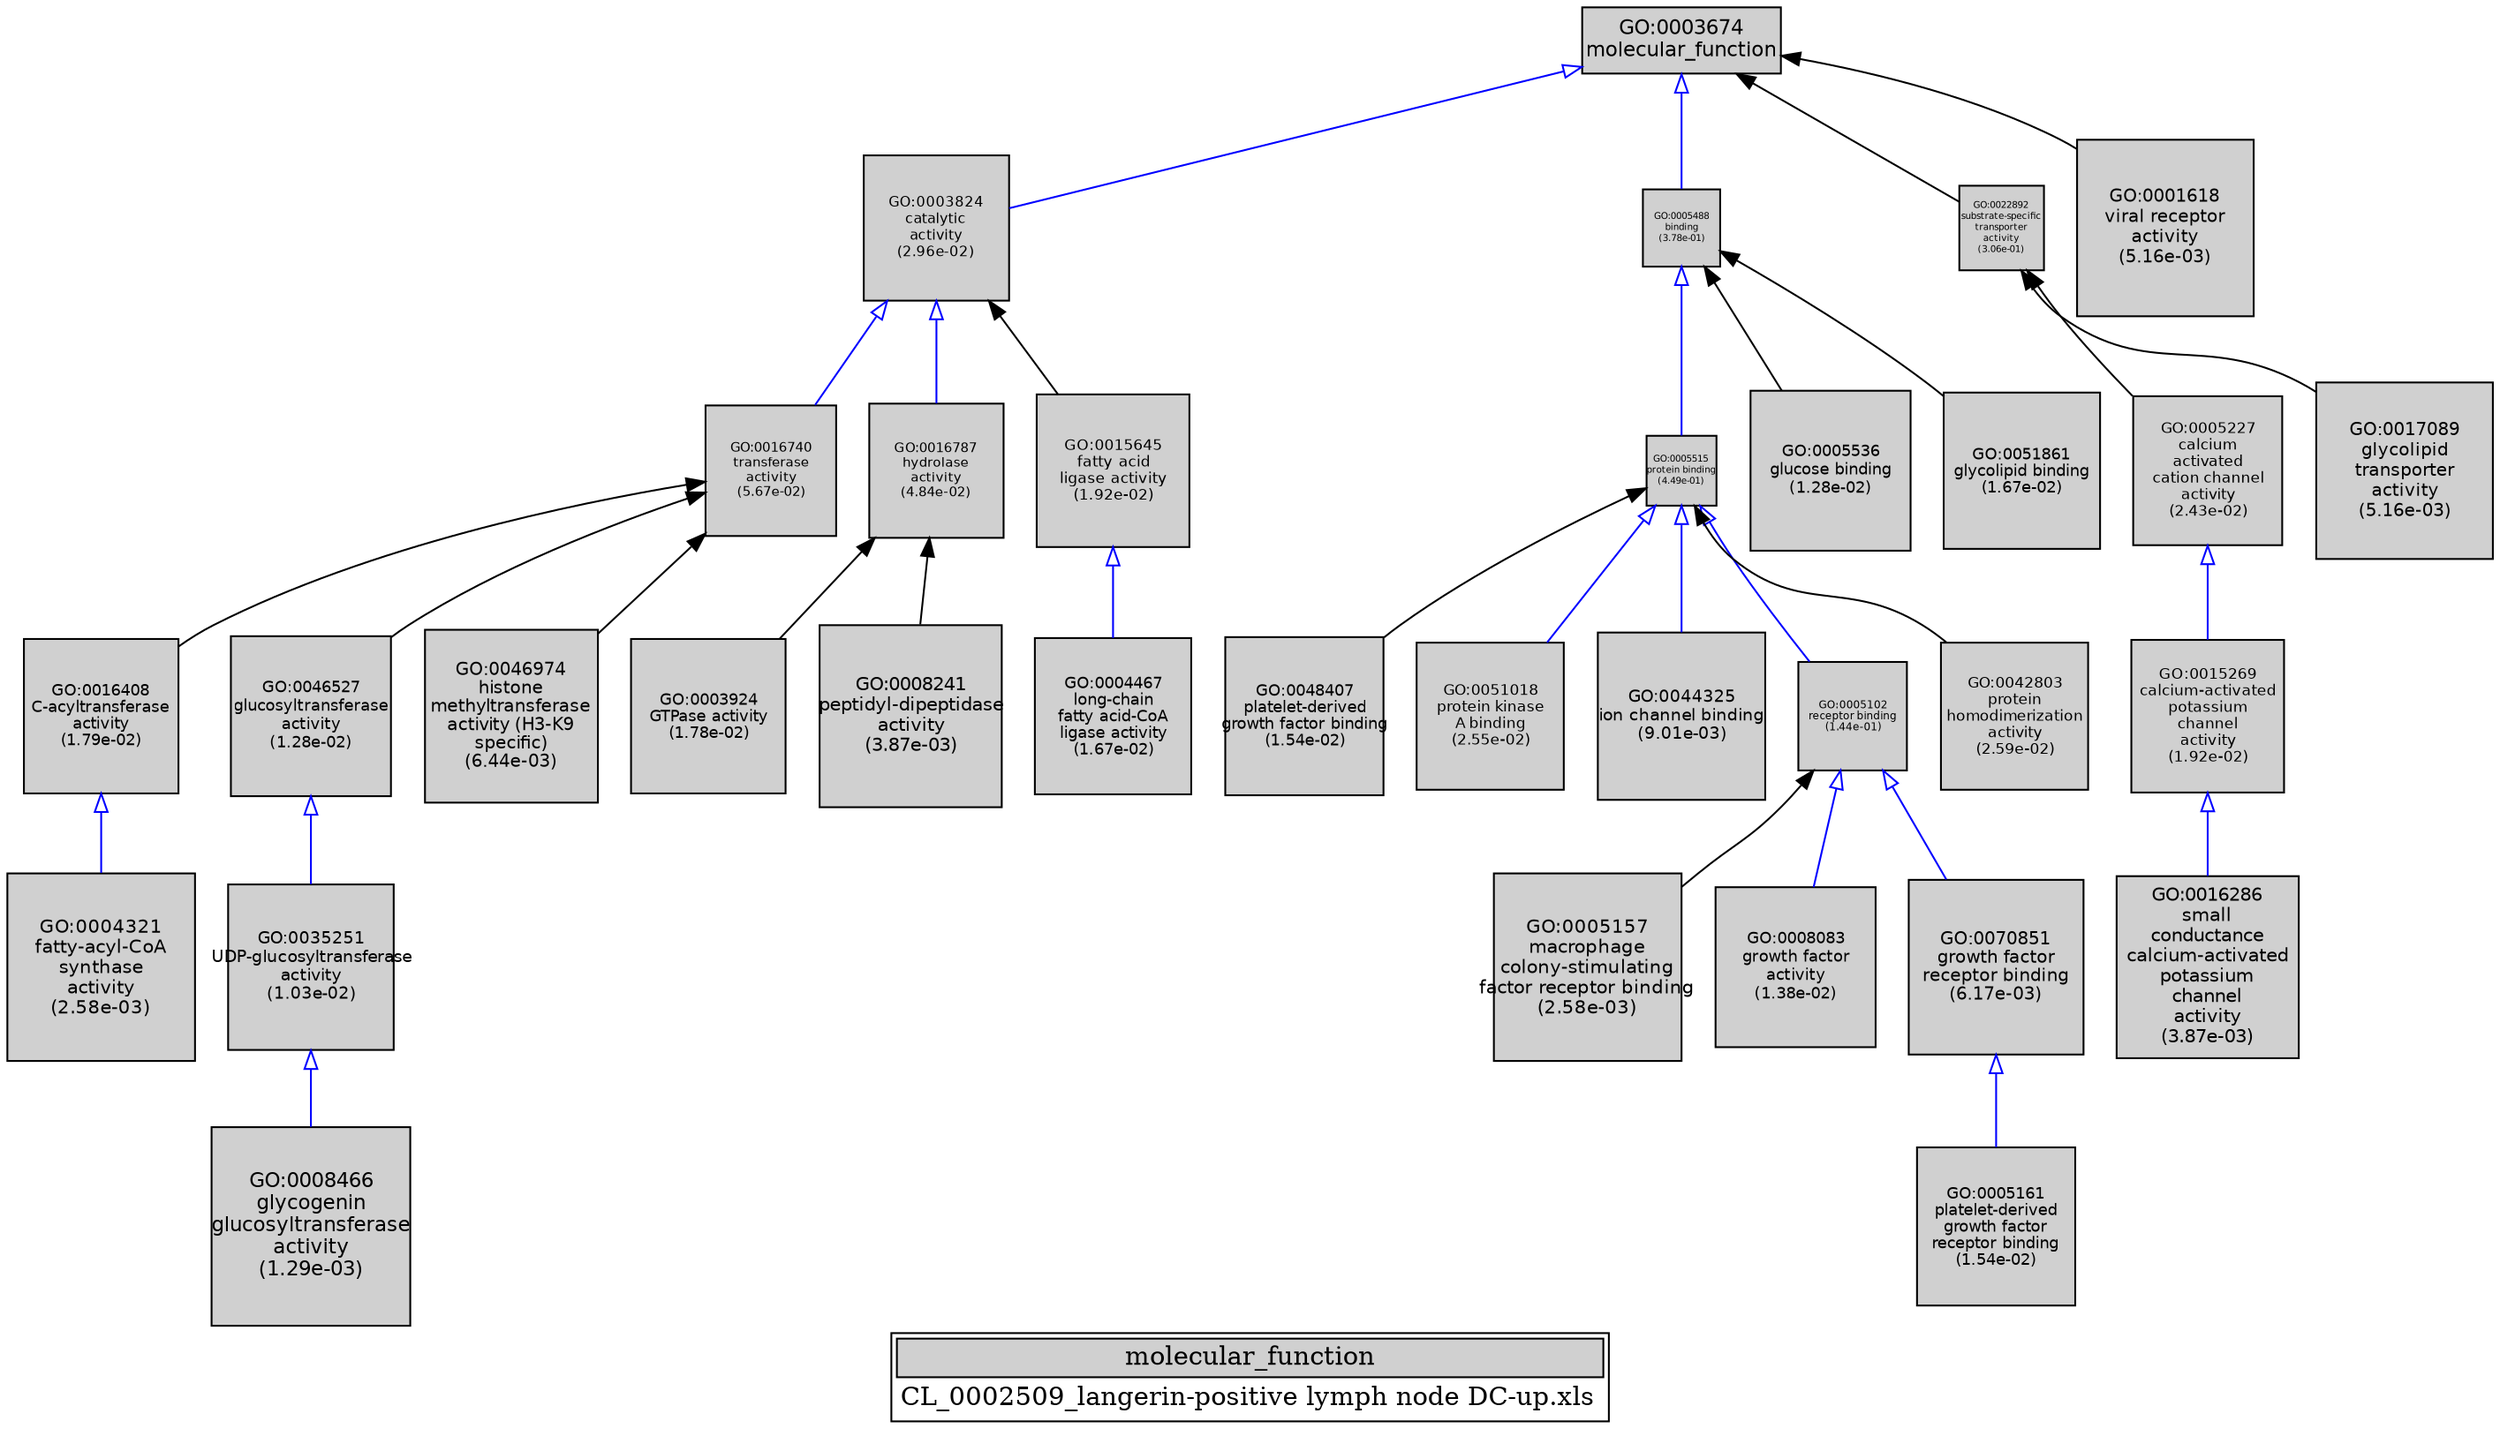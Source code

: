 digraph "molecular_function" {
graph [ bgcolor = "#FFFFFF", label = <<TABLE COLOR="black" BGCOLOR="white"><TR><TD COLSPAN="2" BGCOLOR="#D0D0D0"><FONT COLOR="black">molecular_function</FONT></TD></TR><TR><TD BORDER="0">CL_0002509_langerin-positive lymph node DC-up.xls</TD></TR></TABLE>> ];
node [ fontname = "Helvetica" ];

subgraph "nodes" {

node [ style = "filled", fixedsize = "true", width = 1, shape = "box", fontsize = 9, fillcolor = "#D0D0D0", fontcolor = "black", color = "black" ];

"GO:0016740" [ URL = "#GO:0016740", label = <<TABLE BORDER="0"><TR><TD>GO:0016740<BR/>transferase<BR/>activity<BR/>(5.67e-02)</TD></TR></TABLE>>, width = 0.988198849091, shape = "box", fontsize = 7.11503171345, height = 0.988198849091 ];
"GO:0016408" [ URL = "#GO:0016408", label = <<TABLE BORDER="0"><TR><TD>GO:0016408<BR/>C-acyltransferase<BR/>activity<BR/>(1.79e-02)</TD></TR></TABLE>>, width = 1.16790972984, shape = "box", fontsize = 8.40895005487, height = 1.16790972984 ];
"GO:0005157" [ URL = "#GO:0005157", label = <<TABLE BORDER="0"><TR><TD>GO:0005157<BR/>macrophage<BR/>colony-stimulating<BR/>factor receptor binding<BR/>(2.58e-03)</TD></TR></TABLE>>, width = 1.4201405384, shape = "box", fontsize = 10.2250118765, height = 1.4201405384 ];
"GO:0003824" [ URL = "#GO:0003824", label = <<TABLE BORDER="0"><TR><TD>GO:0003824<BR/>catalytic<BR/>activity<BR/>(2.96e-02)</TD></TR></TABLE>>, width = 1.09349578567, shape = "box", fontsize = 7.8731696568, height = 1.09349578567 ];
"GO:0048407" [ URL = "#GO:0048407", label = <<TABLE BORDER="0"><TR><TD>GO:0048407<BR/>platelet-derived<BR/>growth factor binding<BR/>(1.54e-02)</TD></TR></TABLE>>, width = 1.18975195946, shape = "box", fontsize = 8.56621410813, height = 1.18975195946 ];
"GO:0005515" [ URL = "#GO:0005515", label = <<TABLE BORDER="0"><TR><TD>GO:0005515<BR/>protein binding<BR/>(4.49e-01)</TD></TR></TABLE>>, width = 0.528582041237, shape = "box", fontsize = 5.0, height = 0.528582041237 ];
"GO:0016787" [ URL = "#GO:0016787", label = <<TABLE BORDER="0"><TR><TD>GO:0016787<BR/>hydrolase<BR/>activity<BR/>(4.84e-02)</TD></TR></TABLE>>, width = 1.01487311452, shape = "box", fontsize = 7.30708642451, height = 1.01487311452 ];
"GO:0008083" [ URL = "#GO:0008083", label = <<TABLE BORDER="0"><TR><TD>GO:0008083<BR/>growth factor<BR/>activity<BR/>(1.38e-02)</TD></TR></TABLE>>, width = 1.20484555392, shape = "box", fontsize = 8.67488798821, height = 1.20484555392 ];
"GO:0005536" [ URL = "#GO:0005536", label = <<TABLE BORDER="0"><TR><TD>GO:0005536<BR/>glucose binding<BR/>(1.28e-02)</TD></TR></TABLE>>, width = 1.21510999556, shape = "box", fontsize = 8.74879196805, height = 1.21510999556 ];
"GO:0004321" [ URL = "#GO:0004321", label = <<TABLE BORDER="0"><TR><TD>GO:0004321<BR/>fatty-acyl-CoA<BR/>synthase<BR/>activity<BR/>(2.58e-03)</TD></TR></TABLE>>, width = 1.4201405384, shape = "box", fontsize = 10.2250118765, height = 1.4201405384 ];
"GO:0051018" [ URL = "#GO:0051018", label = <<TABLE BORDER="0"><TR><TD>GO:0051018<BR/>protein kinase<BR/>A binding<BR/>(2.55e-02)</TD></TR></TABLE>>, width = 1.11585905596, shape = "box", fontsize = 8.03418520288, height = 1.11585905596 ];
"GO:0005488" [ URL = "#GO:0005488", label = <<TABLE BORDER="0"><TR><TD>GO:0005488<BR/>binding<BR/>(3.78e-01)</TD></TR></TABLE>>, width = 0.581250517349, shape = "box", fontsize = 5.0, height = 0.581250517349 ];
"GO:0044325" [ URL = "#GO:0044325", label = <<TABLE BORDER="0"><TR><TD>GO:0044325<BR/>ion channel binding<BR/>(9.01e-03)</TD></TR></TABLE>>, width = 1.26332093336, shape = "box", fontsize = 9.0959107202, height = 1.26332093336 ];
"GO:0008466" [ URL = "#GO:0008466", label = <<TABLE BORDER="0"><TR><TD>GO:0008466<BR/>glycogenin<BR/>glucosyltransferase<BR/>activity<BR/>(1.29e-03)</TD></TR></TABLE>>, width = 1.5, shape = "box", fontsize = 10.8, height = 1.5 ];
"GO:0003674" [ URL = "#GO:0003674", label = <<TABLE BORDER="0"><TR><TD>GO:0003674<BR/>molecular_function</TD></TR></TABLE>>, width = 1.5, shape = "box", fontsize = 10.8 ];
"GO:0015269" [ URL = "#GO:0015269", label = <<TABLE BORDER="0"><TR><TD>GO:0015269<BR/>calcium-activated<BR/>potassium<BR/>channel<BR/>activity<BR/>(1.92e-02)</TD></TR></TABLE>>, width = 1.15800969065, shape = "box", fontsize = 8.33766977268, height = 1.15800969065 ];
"GO:0015645" [ URL = "#GO:0015645", label = <<TABLE BORDER="0"><TR><TD>GO:0015645<BR/>fatty acid<BR/>ligase activity<BR/>(1.92e-02)</TD></TR></TABLE>>, width = 1.15800969065, shape = "box", fontsize = 8.33766977268, height = 1.15800969065 ];
"GO:0051861" [ URL = "#GO:0051861", label = <<TABLE BORDER="0"><TR><TD>GO:0051861<BR/>glycolipid binding<BR/>(1.67e-02)</TD></TR></TABLE>>, width = 1.17845756434, shape = "box", fontsize = 8.48489446326, height = 1.17845756434 ];
"GO:0003924" [ URL = "#GO:0003924", label = <<TABLE BORDER="0"><TR><TD>GO:0003924<BR/>GTPase activity<BR/>(1.78e-02)</TD></TR></TABLE>>, width = 1.16900562908, shape = "box", fontsize = 8.41684052936, height = 1.16900562908 ];
"GO:0005102" [ URL = "#GO:0005102", label = <<TABLE BORDER="0"><TR><TD>GO:0005102<BR/>receptor binding<BR/>(1.44e-01)</TD></TR></TABLE>>, width = 0.813378683366, shape = "box", fontsize = 5.85632652024, height = 0.813378683366 ];
"GO:0022892" [ URL = "#GO:0022892", label = <<TABLE BORDER="0"><TR><TD>GO:0022892<BR/>substrate-specific<BR/>transporter<BR/>activity<BR/>(3.06e-01)</TD></TR></TABLE>>, width = 0.638947348103, shape = "box", fontsize = 5.0, height = 0.638947348103 ];
"GO:0005161" [ URL = "#GO:0005161", label = <<TABLE BORDER="0"><TR><TD>GO:0005161<BR/>platelet-derived<BR/>growth factor<BR/>receptor binding<BR/>(1.54e-02)</TD></TR></TABLE>>, width = 1.18975195946, shape = "box", fontsize = 8.56621410813, height = 1.18975195946 ];
"GO:0035251" [ URL = "#GO:0035251", label = <<TABLE BORDER="0"><TR><TD>GO:0035251<BR/>UDP-glucosyltransferase<BR/>activity<BR/>(1.03e-02)</TD></TR></TABLE>>, width = 1.24548020444, shape = "box", fontsize = 8.96745747196, height = 1.24548020444 ];
"GO:0042803" [ URL = "#GO:0042803", label = <<TABLE BORDER="0"><TR><TD>GO:0042803<BR/>protein<BR/>homodimerization<BR/>activity<BR/>(2.59e-02)</TD></TR></TABLE>>, width = 1.1138649498, shape = "box", fontsize = 8.01982763859, height = 1.1138649498 ];
"GO:0008241" [ URL = "#GO:0008241", label = <<TABLE BORDER="0"><TR><TD>GO:0008241<BR/>peptidyl-dipeptidase<BR/>activity<BR/>(3.87e-03)</TD></TR></TABLE>>, width = 1.37130262141, shape = "box", fontsize = 9.87337887413, height = 1.37130262141 ];
"GO:0070851" [ URL = "#GO:0070851", label = <<TABLE BORDER="0"><TR><TD>GO:0070851<BR/>growth factor<BR/>receptor binding<BR/>(6.17e-03)</TD></TR></TABLE>>, width = 1.31274096624, shape = "box", fontsize = 9.45173495695, height = 1.31274096624 ];
"GO:0005227" [ URL = "#GO:0005227", label = <<TABLE BORDER="0"><TR><TD>GO:0005227<BR/>calcium<BR/>activated<BR/>cation channel<BR/>activity<BR/>(2.43e-02)</TD></TR></TABLE>>, width = 1.12348040648, shape = "box", fontsize = 8.08905892664, height = 1.12348040648 ];
"GO:0001618" [ URL = "#GO:0001618", label = <<TABLE BORDER="0"><TR><TD>GO:0001618<BR/>viral receptor<BR/>activity<BR/>(5.16e-03)</TD></TR></TABLE>>, width = 1.33559134641, shape = "box", fontsize = 9.61625769415, height = 1.33559134641 ];
"GO:0017089" [ URL = "#GO:0017089", label = <<TABLE BORDER="0"><TR><TD>GO:0017089<BR/>glycolipid<BR/>transporter<BR/>activity<BR/>(5.16e-03)</TD></TR></TABLE>>, width = 1.33559134641, shape = "box", fontsize = 9.61625769415, height = 1.33559134641 ];
"GO:0004467" [ URL = "#GO:0004467", label = <<TABLE BORDER="0"><TR><TD>GO:0004467<BR/>long-chain<BR/>fatty acid-CoA<BR/>ligase activity<BR/>(1.67e-02)</TD></TR></TABLE>>, width = 1.17845756434, shape = "box", fontsize = 8.48489446326, height = 1.17845756434 ];
"GO:0046527" [ URL = "#GO:0046527", label = <<TABLE BORDER="0"><TR><TD>GO:0046527<BR/>glucosyltransferase<BR/>activity<BR/>(1.28e-02)</TD></TR></TABLE>>, width = 1.21510999556, shape = "box", fontsize = 8.74879196805, height = 1.21510999556 ];
"GO:0016286" [ URL = "#GO:0016286", label = <<TABLE BORDER="0"><TR><TD>GO:0016286<BR/>small<BR/>conductance<BR/>calcium-activated<BR/>potassium<BR/>channel<BR/>activity<BR/>(3.87e-03)</TD></TR></TABLE>>, width = 1.37130262141, shape = "box", fontsize = 9.87337887413, height = 1.37130262141 ];
"GO:0046974" [ URL = "#GO:0046974", label = <<TABLE BORDER="0"><TR><TD>GO:0046974<BR/>histone<BR/>methyltransferase<BR/>activity (H3-K9<BR/>specific)<BR/>(6.44e-03)</TD></TR></TABLE>>, width = 1.3072375278, shape = "box", fontsize = 9.41211020019, height = 1.3072375278 ];
}
subgraph "edges" {


edge [ dir = "back", weight = 1 ];
subgraph "regulates" {


edge [ color = "cyan", arrowtail = "none" ];
subgraph "positive" {


edge [ color = "green", arrowtail = "vee" ];
}
subgraph "negative" {


edge [ color = "red", arrowtail = "tee" ];
}
}
subgraph "part_of" {


edge [ color = "purple", arrowtail = "diamond", weight = 2.5 ];
}
subgraph "is_a" {


edge [ color = "blue", arrowtail = "empty", weight = 5.0 ];
"GO:0015269" -> "GO:0016286";
"GO:0005515" -> "GO:0051018";
"GO:0003674" -> "GO:0005488";
"GO:0015645" -> "GO:0004467";
"GO:0005102" -> "GO:0070851";
"GO:0005488" -> "GO:0005515";
"GO:0005515" -> "GO:0044325";
"GO:0003674" -> "GO:0003824";
"GO:0005227" -> "GO:0015269";
"GO:0016408" -> "GO:0004321";
"GO:0003824" -> "GO:0016740";
"GO:0005515" -> "GO:0005102";
"GO:0005102" -> "GO:0008083";
"GO:0003824" -> "GO:0016787";
"GO:0046527" -> "GO:0035251";
"GO:0070851" -> "GO:0005161";
"GO:0035251" -> "GO:0008466";
}
"GO:0022892" -> "GO:0005227";
"GO:0005488" -> "GO:0005536";
"GO:0005515" -> "GO:0042803";
"GO:0005515" -> "GO:0048407";
"GO:0016787" -> "GO:0008241";
"GO:0016740" -> "GO:0016408";
"GO:0022892" -> "GO:0017089";
"GO:0016740" -> "GO:0046974";
"GO:0016740" -> "GO:0046527";
"GO:0003674" -> "GO:0022892";
"GO:0003674" -> "GO:0001618";
"GO:0005102" -> "GO:0005157";
"GO:0005488" -> "GO:0051861";
"GO:0003824" -> "GO:0015645";
"GO:0016787" -> "GO:0003924";
}
}
